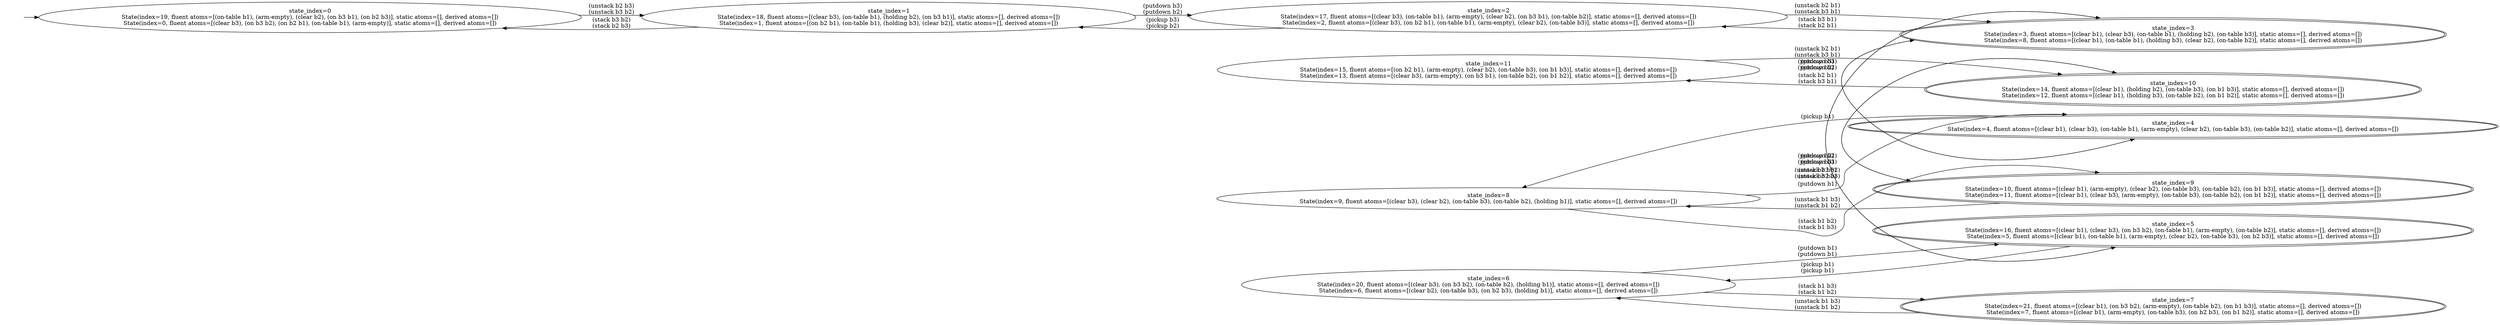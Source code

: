 digraph {
rankdir="LR"
s0[label="state_index=0
State(index=19, fluent atoms=[(on-table b1), (arm-empty), (clear b2), (on b3 b1), (on b2 b3)], static atoms=[], derived atoms=[])
State(index=0, fluent atoms=[(clear b3), (on b3 b2), (on b2 b1), (on-table b1), (arm-empty)], static atoms=[], derived atoms=[])
"]
s1[label="state_index=1
State(index=18, fluent atoms=[(clear b3), (on-table b1), (holding b2), (on b3 b1)], static atoms=[], derived atoms=[])
State(index=1, fluent atoms=[(on b2 b1), (on-table b1), (holding b3), (clear b2)], static atoms=[], derived atoms=[])
"]
s2[label="state_index=2
State(index=17, fluent atoms=[(clear b3), (on-table b1), (arm-empty), (clear b2), (on b3 b1), (on-table b2)], static atoms=[], derived atoms=[])
State(index=2, fluent atoms=[(clear b3), (on b2 b1), (on-table b1), (arm-empty), (clear b2), (on-table b3)], static atoms=[], derived atoms=[])
"]
s3[peripheries=2,label="state_index=3
State(index=3, fluent atoms=[(clear b1), (clear b3), (on-table b1), (holding b2), (on-table b3)], static atoms=[], derived atoms=[])
State(index=8, fluent atoms=[(clear b1), (on-table b1), (holding b3), (clear b2), (on-table b2)], static atoms=[], derived atoms=[])
"]
s4[peripheries=2,label="state_index=4
State(index=4, fluent atoms=[(clear b1), (clear b3), (on-table b1), (arm-empty), (clear b2), (on-table b3), (on-table b2)], static atoms=[], derived atoms=[])
"]
s5[peripheries=2,label="state_index=5
State(index=16, fluent atoms=[(clear b1), (clear b3), (on b3 b2), (on-table b1), (arm-empty), (on-table b2)], static atoms=[], derived atoms=[])
State(index=5, fluent atoms=[(clear b1), (on-table b1), (arm-empty), (clear b2), (on-table b3), (on b2 b3)], static atoms=[], derived atoms=[])
"]
s6[label="state_index=6
State(index=20, fluent atoms=[(clear b3), (on b3 b2), (on-table b2), (holding b1)], static atoms=[], derived atoms=[])
State(index=6, fluent atoms=[(clear b2), (on-table b3), (on b2 b3), (holding b1)], static atoms=[], derived atoms=[])
"]
s7[peripheries=2,label="state_index=7
State(index=21, fluent atoms=[(clear b1), (on b3 b2), (arm-empty), (on-table b2), (on b1 b3)], static atoms=[], derived atoms=[])
State(index=7, fluent atoms=[(clear b1), (arm-empty), (on-table b3), (on b2 b3), (on b1 b2)], static atoms=[], derived atoms=[])
"]
s8[label="state_index=8
State(index=9, fluent atoms=[(clear b3), (clear b2), (on-table b3), (on-table b2), (holding b1)], static atoms=[], derived atoms=[])
"]
s9[peripheries=2,label="state_index=9
State(index=10, fluent atoms=[(clear b1), (arm-empty), (clear b2), (on-table b3), (on-table b2), (on b1 b3)], static atoms=[], derived atoms=[])
State(index=11, fluent atoms=[(clear b1), (clear b3), (arm-empty), (on-table b3), (on-table b2), (on b1 b2)], static atoms=[], derived atoms=[])
"]
s10[peripheries=2,label="state_index=10
State(index=14, fluent atoms=[(clear b1), (holding b2), (on-table b3), (on b1 b3)], static atoms=[], derived atoms=[])
State(index=12, fluent atoms=[(clear b1), (holding b3), (on-table b2), (on b1 b2)], static atoms=[], derived atoms=[])
"]
s11[label="state_index=11
State(index=15, fluent atoms=[(on b2 b1), (arm-empty), (clear b2), (on-table b3), (on b1 b3)], static atoms=[], derived atoms=[])
State(index=13, fluent atoms=[(clear b3), (arm-empty), (on b3 b1), (on-table b2), (on b1 b2)], static atoms=[], derived atoms=[])
"]
Dangling [ label = "", style = invis ]
{ rank = same; Dangling }
Dangling -> s0
{ rank = same; s0}
{ rank = same; s1}
{ rank = same; s2,s6,s8,s11}
{ rank = same; s3,s4,s5,s7,s9,s10}
s0->s1 [label="(unstack b2 b3)
(unstack b3 b2)
"]
s1->s0 [label="(stack b3 b2)
(stack b2 b3)
"]
s1->s2 [label="(putdown b3)
(putdown b2)
"]
s2->s1 [label="(pickup b3)
(pickup b2)
"]
s2->s3 [label="(unstack b2 b1)
(unstack b3 b1)
"]
s3->s2 [label="(stack b3 b1)
(stack b2 b1)
"]
s3->s4 [label="(putdown b3)
(putdown b2)
"]
s3->s5 [label="(stack b2 b3)
(stack b3 b2)
"]
s4->s3 [label="(pickup b3)
(pickup b2)
"]
s4->s8 [label="(pickup b1)
"]
s5->s3 [label="(unstack b3 b2)
(unstack b2 b3)
"]
s5->s6 [label="(pickup b1)
(pickup b1)
"]
s6->s5 [label="(putdown b1)
(putdown b1)
"]
s6->s7 [label="(stack b1 b3)
(stack b1 b2)
"]
s7->s6 [label="(unstack b1 b3)
(unstack b1 b2)
"]
s8->s4 [label="(putdown b1)
"]
s8->s9 [label="(stack b1 b2)
(stack b1 b3)
"]
s9->s8 [label="(unstack b1 b3)
(unstack b1 b2)
"]
s9->s10 [label="(pickup b2)
(pickup b3)
"]
s10->s9 [label="(putdown b2)
(putdown b3)
"]
s10->s11 [label="(stack b2 b1)
(stack b3 b1)
"]
s11->s10 [label="(unstack b2 b1)
(unstack b3 b1)
"]
}
